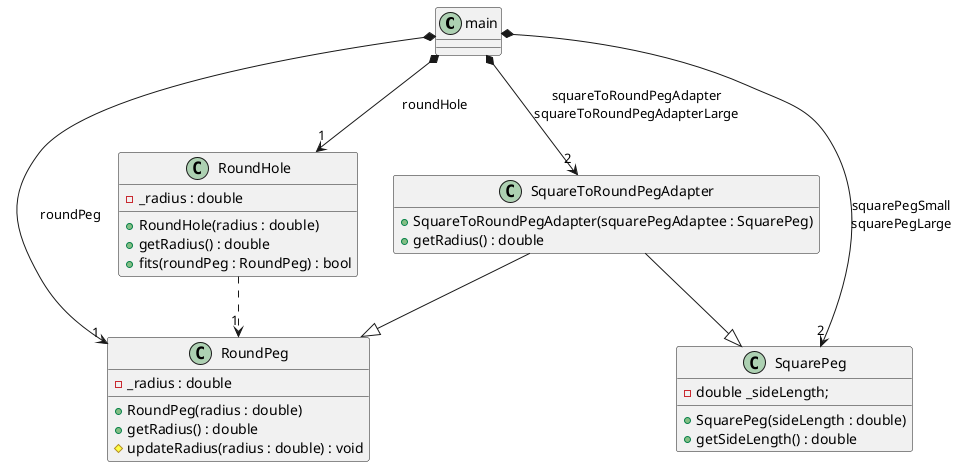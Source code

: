 @startuml
'https://plantuml.com/class-diagram

class main

class RoundHole {
    + RoundHole(radius : double)
    + getRadius() : double
    + fits(roundPeg : RoundPeg) : bool

    - _radius : double
}

main *--> "1" RoundHole : roundHole
RoundHole ..> "1" RoundPeg

class RoundPeg {
    + RoundPeg(radius : double)
    + getRadius() : double
    # updateRadius(radius : double) : void

    - _radius : double
}

main *--> "1" RoundPeg : roundPeg

class SquarePeg {
    + SquarePeg(sideLength : double)
    + getSideLength() : double

    - double _sideLength;
}

main *--> "2" SquarePeg : squarePegSmall\nsquarePegLarge

class SquareToRoundPegAdapter {
    + SquareToRoundPegAdapter(squarePegAdaptee : SquarePeg)
    + getRadius() : double
}

hide SquareToRoundPegAdapter fields

main *--> "2" SquareToRoundPegAdapter : squareToRoundPegAdapter\nsquareToRoundPegAdapterLarge
SquareToRoundPegAdapter --|> RoundPeg
SquareToRoundPegAdapter --|> SquarePeg

@enduml
